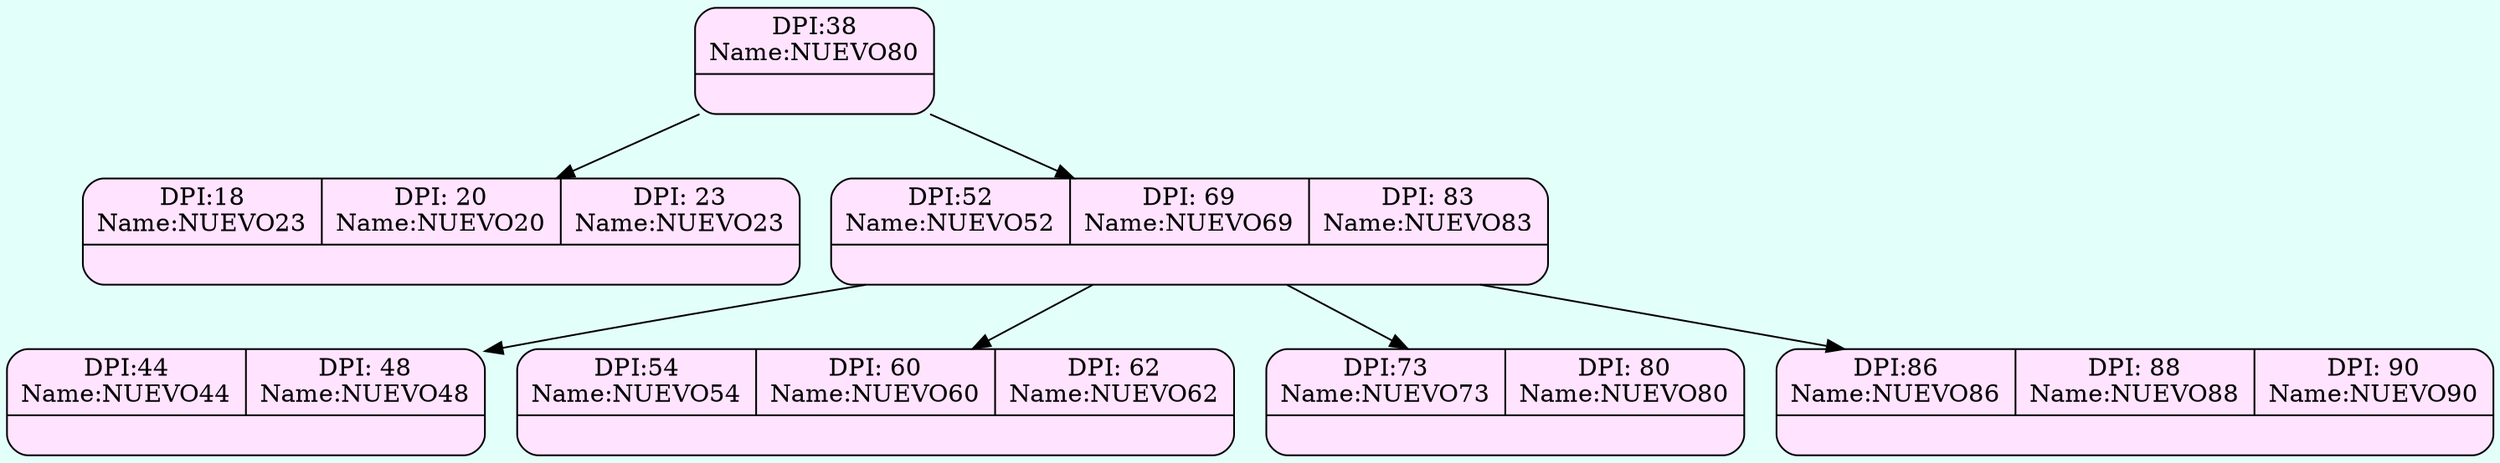 digraph structs {
  bgcolor = "#E3FFFA"
 node [shape=Mrecord fillcolor="#FFE3FF" style =filled];
struct1377033838[label="{{DPI:38\nName:NUEVO80}|<here>}"];
struct1890947832[label="{{DPI:18\nName:NUEVO23|DPI: 20\nName:NUEVO20|DPI: 23\nName:NUEVO23}|<here>}"];
struct1221991561[label="{{DPI:52\nName:NUEVO52|DPI: 69\nName:NUEVO69|DPI: 83\nName:NUEVO83}|<here>}"];
struct844057639[label="{{DPI:44\nName:NUEVO44|DPI: 48\nName:NUEVO48}|<here>}"];
struct1347949463[label="{{DPI:54\nName:NUEVO54|DPI: 60\nName:NUEVO60|DPI: 62\nName:NUEVO62}|<here>}"];
struct484525418[label="{{DPI:73\nName:NUEVO73|DPI: 80\nName:NUEVO80}|<here>}"];
struct2132426047[label="{{DPI:86\nName:NUEVO86|DPI: 88\nName:NUEVO88|DPI: 90\nName:NUEVO90}|<here>}"];

struct1377033838->struct1890947832;
struct1377033838->struct1221991561;
struct1221991561->struct844057639;
struct1221991561->struct1347949463;
struct1221991561->struct484525418;
struct1221991561->struct2132426047;
}